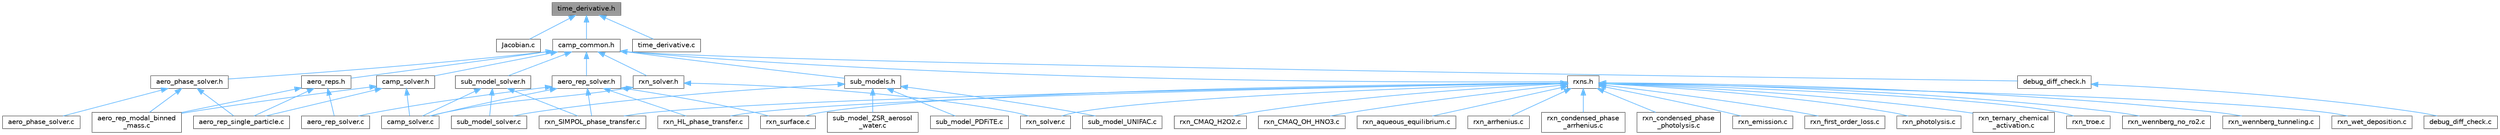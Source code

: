 digraph "time_derivative.h"
{
 // LATEX_PDF_SIZE
  bgcolor="transparent";
  edge [fontname=Helvetica,fontsize=10,labelfontname=Helvetica,labelfontsize=10];
  node [fontname=Helvetica,fontsize=10,shape=box,height=0.2,width=0.4];
  Node1 [label="time_derivative.h",height=0.2,width=0.4,color="gray40", fillcolor="grey60", style="filled", fontcolor="black",tooltip="Header for the time derivative structure and related functions."];
  Node1 -> Node2 [dir="back",color="steelblue1",style="solid"];
  Node2 [label="Jacobian.c",height=0.2,width=0.4,color="grey40", fillcolor="white", style="filled",URL="$_jacobian_8c.html",tooltip="Jacobian functions."];
  Node1 -> Node3 [dir="back",color="steelblue1",style="solid"];
  Node3 [label="camp_common.h",height=0.2,width=0.4,color="grey40", fillcolor="white", style="filled",URL="$camp__common_8h.html",tooltip="Header file for common constants and structures."];
  Node3 -> Node4 [dir="back",color="steelblue1",style="solid"];
  Node4 [label="aero_phase_solver.h",height=0.2,width=0.4,color="grey40", fillcolor="white", style="filled",URL="$aero__phase__solver_8h.html",tooltip="Header file for aerosol phase functions."];
  Node4 -> Node5 [dir="back",color="steelblue1",style="solid"];
  Node5 [label="aero_phase_solver.c",height=0.2,width=0.4,color="grey40", fillcolor="white", style="filled",URL="$aero__phase__solver_8c.html",tooltip="Aerosol phase functions."];
  Node4 -> Node6 [dir="back",color="steelblue1",style="solid"];
  Node6 [label="aero_rep_modal_binned\l_mass.c",height=0.2,width=0.4,color="grey40", fillcolor="white", style="filled",URL="$aero__rep__modal__binned__mass_8c.html",tooltip="Modal mass aerosol representation functions."];
  Node4 -> Node7 [dir="back",color="steelblue1",style="solid"];
  Node7 [label="aero_rep_single_particle.c",height=0.2,width=0.4,color="grey40", fillcolor="white", style="filled",URL="$aero__rep__single__particle_8c.html",tooltip="Single particle aerosol representation functions."];
  Node3 -> Node8 [dir="back",color="steelblue1",style="solid"];
  Node8 [label="aero_rep_solver.h",height=0.2,width=0.4,color="grey40", fillcolor="white", style="filled",URL="$aero__rep__solver_8h.html",tooltip="Header file for abstract aerosol representation functions."];
  Node8 -> Node9 [dir="back",color="steelblue1",style="solid"];
  Node9 [label="aero_rep_solver.c",height=0.2,width=0.4,color="grey40", fillcolor="white", style="filled",URL="$aero__rep__solver_8c.html",tooltip="Aerosol representation functions."];
  Node8 -> Node10 [dir="back",color="steelblue1",style="solid"];
  Node10 [label="camp_solver.c",height=0.2,width=0.4,color="grey40", fillcolor="white", style="filled",URL="$camp__solver_8c.html",tooltip="Interface to c solvers for chemistry."];
  Node8 -> Node11 [dir="back",color="steelblue1",style="solid"];
  Node11 [label="rxn_HL_phase_transfer.c",height=0.2,width=0.4,color="grey40", fillcolor="white", style="filled",URL="$rxn___h_l__phase__transfer_8c.html",tooltip="Phase Transfer reaction solver functions."];
  Node8 -> Node12 [dir="back",color="steelblue1",style="solid"];
  Node12 [label="rxn_SIMPOL_phase_transfer.c",height=0.2,width=0.4,color="grey40", fillcolor="white", style="filled",URL="$rxn___s_i_m_p_o_l__phase__transfer_8c.html",tooltip="Phase Transfer reaction solver functions."];
  Node8 -> Node13 [dir="back",color="steelblue1",style="solid"];
  Node13 [label="rxn_surface.c",height=0.2,width=0.4,color="grey40", fillcolor="white", style="filled",URL="$rxn__surface_8c.html",tooltip="Surface reaction solver functions."];
  Node3 -> Node14 [dir="back",color="steelblue1",style="solid"];
  Node14 [label="aero_reps.h",height=0.2,width=0.4,color="grey40", fillcolor="white", style="filled",URL="$aero__reps_8h.html",tooltip="Header file for aerosol representations functions."];
  Node14 -> Node6 [dir="back",color="steelblue1",style="solid"];
  Node14 -> Node7 [dir="back",color="steelblue1",style="solid"];
  Node14 -> Node9 [dir="back",color="steelblue1",style="solid"];
  Node3 -> Node15 [dir="back",color="steelblue1",style="solid"];
  Node15 [label="camp_solver.h",height=0.2,width=0.4,color="grey40", fillcolor="white", style="filled",URL="$camp__solver_8h.html",tooltip="Header file for solver functions."];
  Node15 -> Node6 [dir="back",color="steelblue1",style="solid"];
  Node15 -> Node7 [dir="back",color="steelblue1",style="solid"];
  Node15 -> Node10 [dir="back",color="steelblue1",style="solid"];
  Node3 -> Node16 [dir="back",color="steelblue1",style="solid"];
  Node16 [label="debug_diff_check.h",height=0.2,width=0.4,color="grey40", fillcolor="white", style="filled",URL="$debug__diff__check_8h.html",tooltip="model element data difference checker - NOT THREAD SAFE!"];
  Node16 -> Node17 [dir="back",color="steelblue1",style="solid"];
  Node17 [label="debug_diff_check.c",height=0.2,width=0.4,color="grey40", fillcolor="white", style="filled",URL="$debug__diff__check_8c.html",tooltip="model element data difference checker - NOT THREAD SAFE!"];
  Node3 -> Node18 [dir="back",color="steelblue1",style="solid"];
  Node18 [label="rxn_solver.h",height=0.2,width=0.4,color="grey40", fillcolor="white", style="filled",URL="$rxn__solver_8h.html",tooltip="Header file for abstract reaction functions."];
  Node18 -> Node10 [dir="back",color="steelblue1",style="solid"];
  Node18 -> Node19 [dir="back",color="steelblue1",style="solid"];
  Node19 [label="rxn_solver.c",height=0.2,width=0.4,color="grey40", fillcolor="white", style="filled",URL="$rxn__solver_8c.html",tooltip="Reaction solver functions."];
  Node3 -> Node20 [dir="back",color="steelblue1",style="solid"];
  Node20 [label="rxns.h",height=0.2,width=0.4,color="grey40", fillcolor="white", style="filled",URL="$rxns_8h.html",tooltip="Header file for reaction solver functions."];
  Node20 -> Node21 [dir="back",color="steelblue1",style="solid"];
  Node21 [label="rxn_CMAQ_H2O2.c",height=0.2,width=0.4,color="grey40", fillcolor="white", style="filled",URL="$rxn___c_m_a_q___h2_o2_8c.html",tooltip="CMAQ_H2O2 reaction solver functions."];
  Node20 -> Node22 [dir="back",color="steelblue1",style="solid"];
  Node22 [label="rxn_CMAQ_OH_HNO3.c",height=0.2,width=0.4,color="grey40", fillcolor="white", style="filled",URL="$rxn___c_m_a_q___o_h___h_n_o3_8c.html",tooltip="CMAQ_OH_HNO3 reaction solver functions."];
  Node20 -> Node11 [dir="back",color="steelblue1",style="solid"];
  Node20 -> Node12 [dir="back",color="steelblue1",style="solid"];
  Node20 -> Node23 [dir="back",color="steelblue1",style="solid"];
  Node23 [label="rxn_aqueous_equilibrium.c",height=0.2,width=0.4,color="grey40", fillcolor="white", style="filled",URL="$rxn__aqueous__equilibrium_8c.html",tooltip="Aqueous Equilibrium reaction solver functions."];
  Node20 -> Node24 [dir="back",color="steelblue1",style="solid"];
  Node24 [label="rxn_arrhenius.c",height=0.2,width=0.4,color="grey40", fillcolor="white", style="filled",URL="$rxn__arrhenius_8c.html",tooltip="Arrhenius reaction solver functions."];
  Node20 -> Node25 [dir="back",color="steelblue1",style="solid"];
  Node25 [label="rxn_condensed_phase\l_arrhenius.c",height=0.2,width=0.4,color="grey40", fillcolor="white", style="filled",URL="$rxn__condensed__phase__arrhenius_8c.html",tooltip="Condensed Phase Arrhenius reaction solver functions."];
  Node20 -> Node26 [dir="back",color="steelblue1",style="solid"];
  Node26 [label="rxn_condensed_phase\l_photolysis.c",height=0.2,width=0.4,color="grey40", fillcolor="white", style="filled",URL="$rxn__condensed__phase__photolysis_8c.html",tooltip="Condensed Phase photolysis reaction solver functions."];
  Node20 -> Node27 [dir="back",color="steelblue1",style="solid"];
  Node27 [label="rxn_emission.c",height=0.2,width=0.4,color="grey40", fillcolor="white", style="filled",URL="$rxn__emission_8c.html",tooltip="Emission reaction solver functions."];
  Node20 -> Node28 [dir="back",color="steelblue1",style="solid"];
  Node28 [label="rxn_first_order_loss.c",height=0.2,width=0.4,color="grey40", fillcolor="white", style="filled",URL="$rxn__first__order__loss_8c.html",tooltip="First-Order loss reaction solver functions."];
  Node20 -> Node29 [dir="back",color="steelblue1",style="solid"];
  Node29 [label="rxn_photolysis.c",height=0.2,width=0.4,color="grey40", fillcolor="white", style="filled",URL="$rxn__photolysis_8c.html",tooltip="Photolysis reaction solver functions."];
  Node20 -> Node19 [dir="back",color="steelblue1",style="solid"];
  Node20 -> Node13 [dir="back",color="steelblue1",style="solid"];
  Node20 -> Node30 [dir="back",color="steelblue1",style="solid"];
  Node30 [label="rxn_ternary_chemical\l_activation.c",height=0.2,width=0.4,color="grey40", fillcolor="white", style="filled",URL="$rxn__ternary__chemical__activation_8c.html",tooltip="Ternary Chemical Activation reaction solver functions."];
  Node20 -> Node31 [dir="back",color="steelblue1",style="solid"];
  Node31 [label="rxn_troe.c",height=0.2,width=0.4,color="grey40", fillcolor="white", style="filled",URL="$rxn__troe_8c.html",tooltip="Troe reaction solver functions."];
  Node20 -> Node32 [dir="back",color="steelblue1",style="solid"];
  Node32 [label="rxn_wennberg_no_ro2.c",height=0.2,width=0.4,color="grey40", fillcolor="white", style="filled",URL="$rxn__wennberg__no__ro2_8c.html",tooltip="Wennberg NO + RO2 reaction solver functions."];
  Node20 -> Node33 [dir="back",color="steelblue1",style="solid"];
  Node33 [label="rxn_wennberg_tunneling.c",height=0.2,width=0.4,color="grey40", fillcolor="white", style="filled",URL="$rxn__wennberg__tunneling_8c.html",tooltip="Wennberg tunneling reaction solver functions."];
  Node20 -> Node34 [dir="back",color="steelblue1",style="solid"];
  Node34 [label="rxn_wet_deposition.c",height=0.2,width=0.4,color="grey40", fillcolor="white", style="filled",URL="$rxn__wet__deposition_8c.html",tooltip="Wet deposition reaction solver functions."];
  Node3 -> Node35 [dir="back",color="steelblue1",style="solid"];
  Node35 [label="sub_model_solver.h",height=0.2,width=0.4,color="grey40", fillcolor="white", style="filled",URL="$sub__model__solver_8h.html",tooltip="Header file for abstract sub model functions."];
  Node35 -> Node10 [dir="back",color="steelblue1",style="solid"];
  Node35 -> Node12 [dir="back",color="steelblue1",style="solid"];
  Node35 -> Node36 [dir="back",color="steelblue1",style="solid"];
  Node36 [label="sub_model_solver.c",height=0.2,width=0.4,color="grey40", fillcolor="white", style="filled",URL="$sub__model__solver_8c.html",tooltip="Sub model solver functions."];
  Node3 -> Node37 [dir="back",color="steelblue1",style="solid"];
  Node37 [label="sub_models.h",height=0.2,width=0.4,color="grey40", fillcolor="white", style="filled",URL="$sub__models_8h.html",tooltip="Header file for sub model functions."];
  Node37 -> Node38 [dir="back",color="steelblue1",style="solid"];
  Node38 [label="sub_model_PDFiTE.c",height=0.2,width=0.4,color="grey40", fillcolor="white", style="filled",URL="$sub__model___p_d_fi_t_e_8c.html",tooltip="PDFiTE Activity sub model solver functions."];
  Node37 -> Node39 [dir="back",color="steelblue1",style="solid"];
  Node39 [label="sub_model_UNIFAC.c",height=0.2,width=0.4,color="grey40", fillcolor="white", style="filled",URL="$sub__model___u_n_i_f_a_c_8c.html",tooltip="UNIFAC activity coefficient calculation."];
  Node37 -> Node40 [dir="back",color="steelblue1",style="solid"];
  Node40 [label="sub_model_ZSR_aerosol\l_water.c",height=0.2,width=0.4,color="grey40", fillcolor="white", style="filled",URL="$sub__model___z_s_r__aerosol__water_8c.html",tooltip="ZSR Aerosol Water sub model solver functions."];
  Node37 -> Node36 [dir="back",color="steelblue1",style="solid"];
  Node1 -> Node41 [dir="back",color="steelblue1",style="solid"];
  Node41 [label="time_derivative.c",height=0.2,width=0.4,color="grey40", fillcolor="white", style="filled",URL="$time__derivative_8c.html",tooltip="Functions of the time derivative structure."];
}
